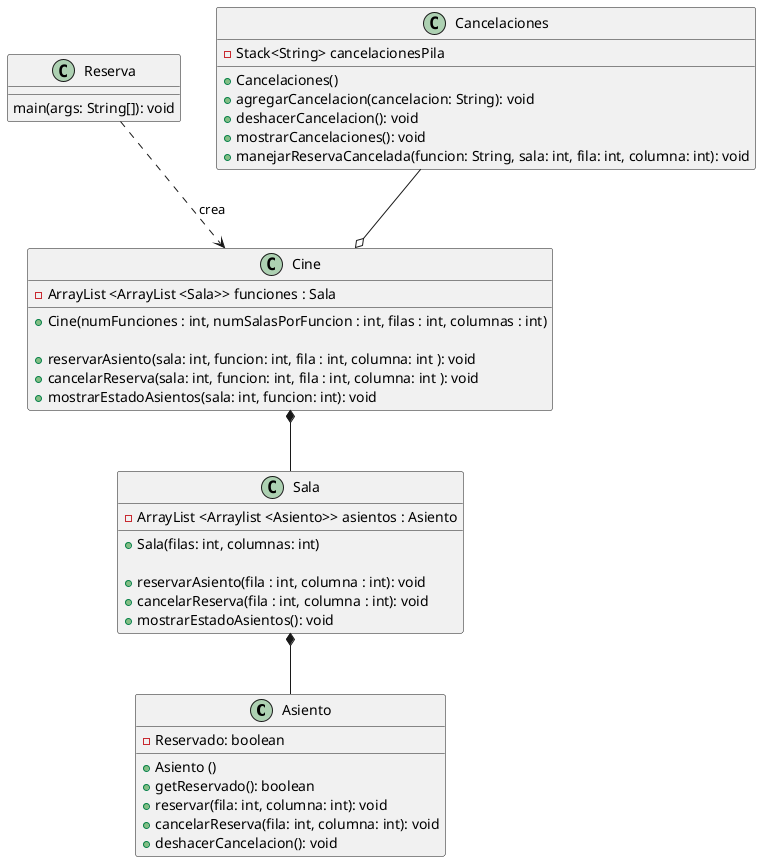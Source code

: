 @startuml Cine

class Asiento {
    - Reservado: boolean

    'constructor'
    + Asiento ()
    'metodos'
    + getReservado(): boolean
    + reservar(fila: int, columna: int): void
    + cancelarReserva(fila: int, columna: int): void
    +deshacerCancelacion(): void
    
}

class Sala {
    - ArrayList <Arraylist <Asiento>> asientos : Asiento

    'constructor'
    + Sala(filas: int, columnas: int) 

    'metodos'
    + reservarAsiento(fila : int, columna : int): void
    + cancelarReserva(fila : int, columna : int): void
    + mostrarEstadoAsientos(): void
}

class Cine {
    - ArrayList <ArrayList <Sala>> funciones : Sala

    'constructor'
    + Cine(numFunciones : int, numSalasPorFuncion : int, filas : int, columnas : int)

    'metodos'
    + reservarAsiento(sala: int, funcion: int, fila : int, columna: int ): void
    + cancelarReserva(sala: int, funcion: int, fila : int, columna: int ): void
    + mostrarEstadoAsientos(sala: int, funcion: int): void
}

class Reserva {
    main(args: String[]): void
}

class Cancelaciones {
    - Stack<String> cancelacionesPila

    'constructor'
    + Cancelaciones()
    'metodos'
    + agregarCancelacion(cancelacion: String): void
    + deshacerCancelacion(): void
    + mostrarCancelaciones(): void
    + manejarReservaCancelada(funcion: String, sala: int, fila: int, columna: int): void
    
}

Cancelaciones --o Cine
 Sala *-- Asiento
 Reserva ..> Cine: crea
 Cine *-- Sala

@enduml
